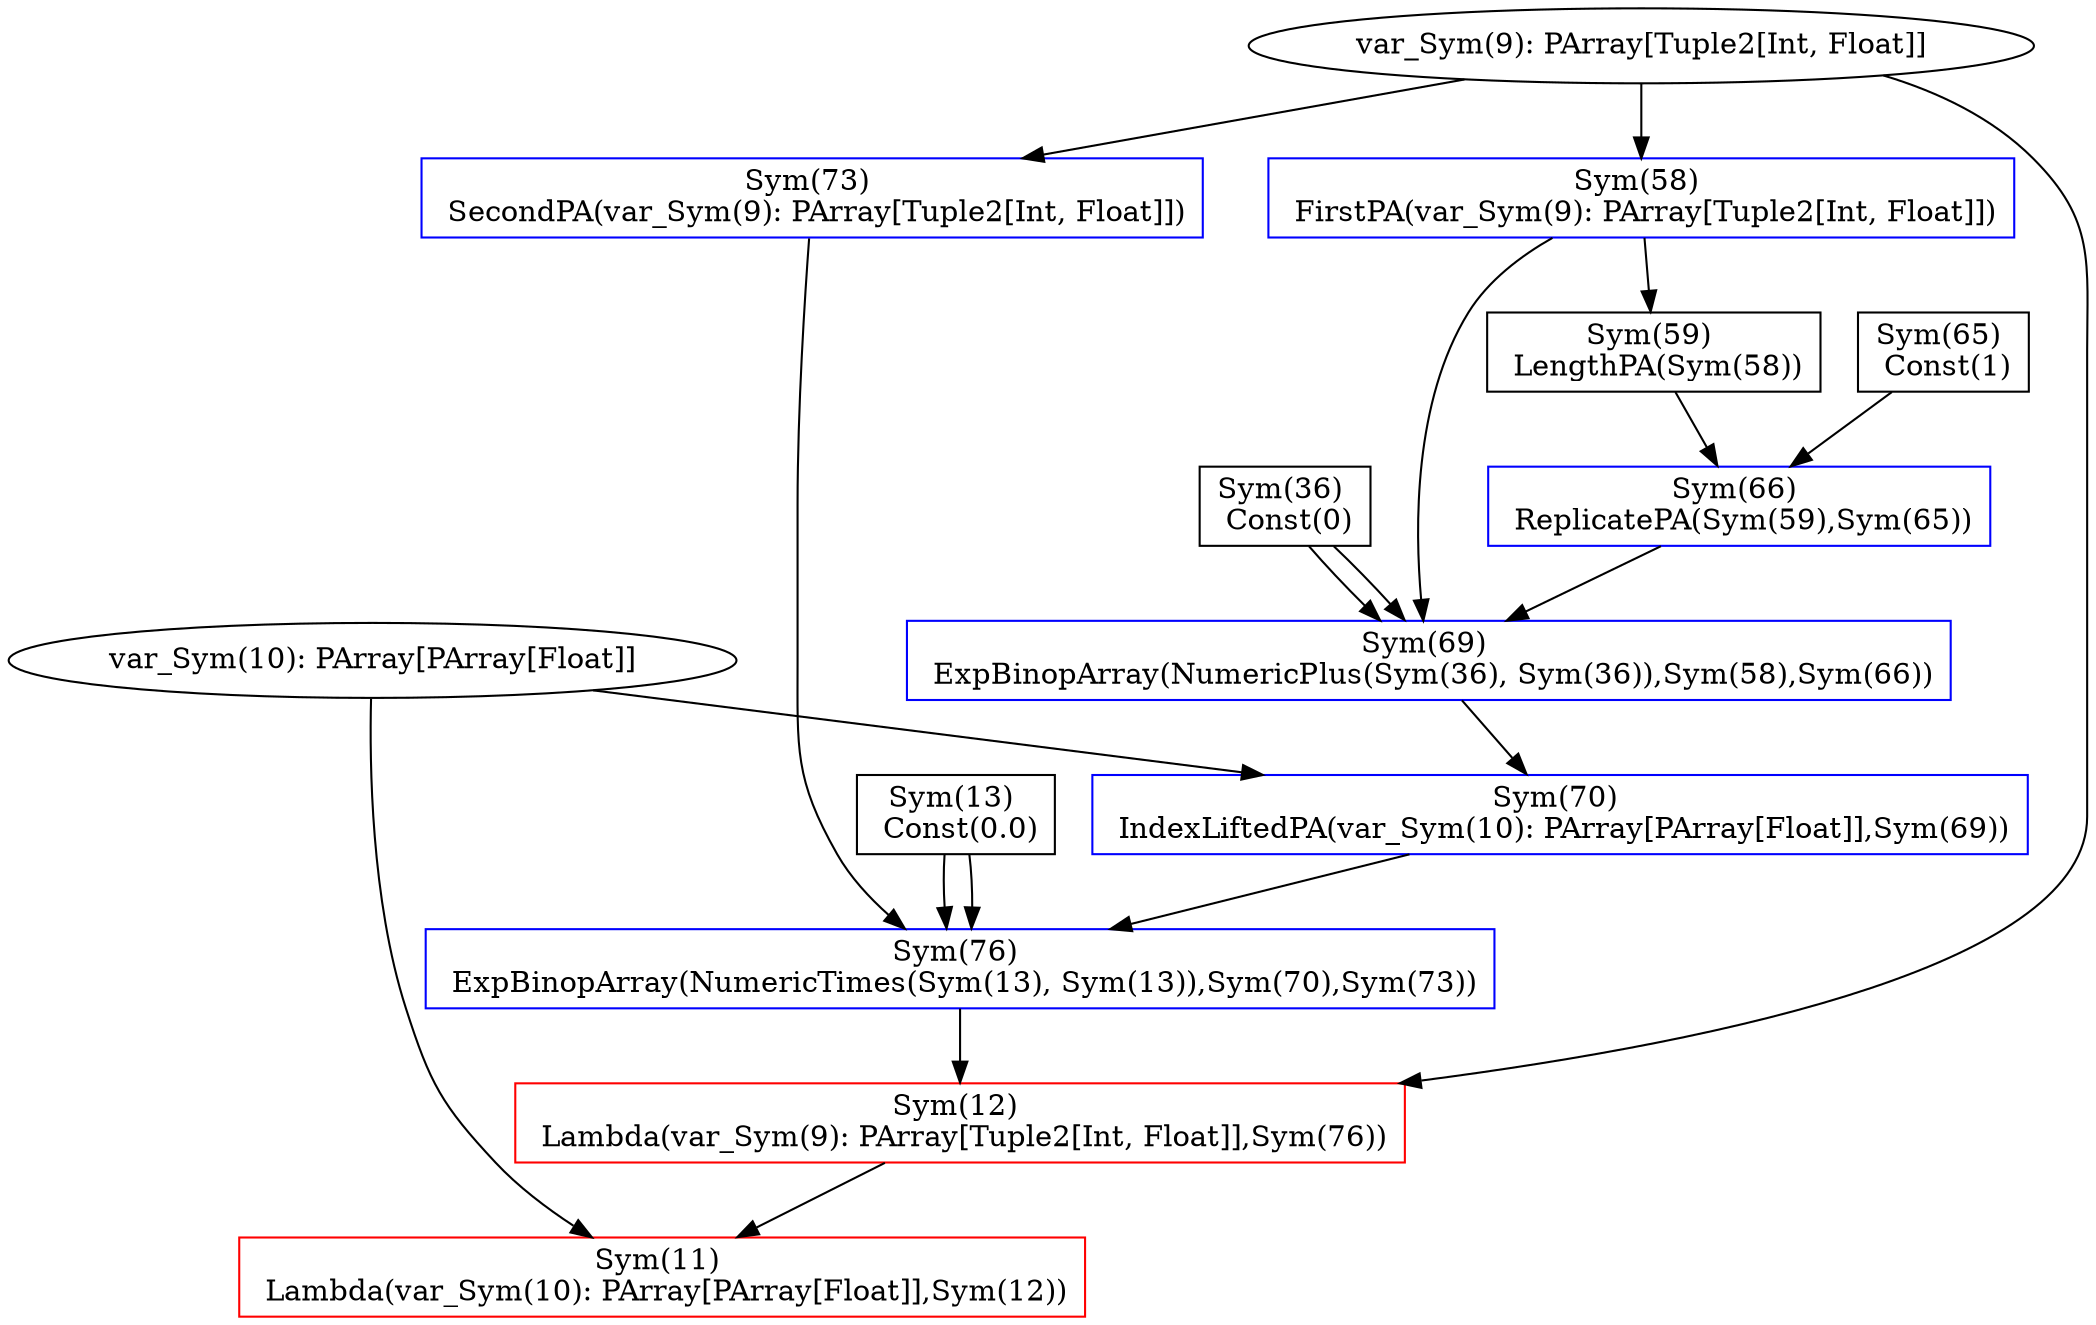 digraph G {
"Sym(13)" [
label="Sym(13) \n Const(0.0)"
shape=box
]
"Sym(36)" [
label="Sym(36) \n Const(0)"
shape=box
]
"Sym(58)" [
label="Sym(58) \n FirstPA(var_Sym(9): PArray[Tuple2[Int, Float]])"
shape=box
color=blue
]
"var_Sym(9): PArray[Tuple2[Int, Float]]" -> "Sym(58)"
"Sym(59)" [
label="Sym(59) \n LengthPA(Sym(58))"
shape=box
]
"Sym(58)" -> "Sym(59)"
"Sym(65)" [
label="Sym(65) \n Const(1)"
shape=box
]
"Sym(66)" [
label="Sym(66) \n ReplicatePA(Sym(59),Sym(65))"
shape=box
color=blue
]
"Sym(59)" -> "Sym(66)"
"Sym(65)" -> "Sym(66)"
"Sym(69)" [
label="Sym(69) \n ExpBinopArray(NumericPlus(Sym(36), Sym(36)),Sym(58),Sym(66))"
shape=box
color=blue
]
"Sym(36)" -> "Sym(69)"
"Sym(36)" -> "Sym(69)"
"Sym(58)" -> "Sym(69)"
"Sym(66)" -> "Sym(69)"
"Sym(70)" [
label="Sym(70) \n IndexLiftedPA(var_Sym(10): PArray[PArray[Float]],Sym(69))"
shape=box
color=blue
]
"var_Sym(10): PArray[PArray[Float]]" -> "Sym(70)"
"Sym(69)" -> "Sym(70)"
"Sym(73)" [
label="Sym(73) \n SecondPA(var_Sym(9): PArray[Tuple2[Int, Float]])"
shape=box
color=blue
]
"var_Sym(9): PArray[Tuple2[Int, Float]]" -> "Sym(73)"
"Sym(76)" [
label="Sym(76) \n ExpBinopArray(NumericTimes(Sym(13), Sym(13)),Sym(70),Sym(73))"
shape=box
color=blue
]
"Sym(13)" -> "Sym(76)"
"Sym(13)" -> "Sym(76)"
"Sym(70)" -> "Sym(76)"
"Sym(73)" -> "Sym(76)"
"Sym(12)" [
label="Sym(12) \n Lambda(var_Sym(9): PArray[Tuple2[Int, Float]],Sym(76))"
shape=box
color=red
]
"var_Sym(9): PArray[Tuple2[Int, Float]]" -> "Sym(12)"
"Sym(76)" -> "Sym(12)"
"Sym(11)" [
label="Sym(11) \n Lambda(var_Sym(10): PArray[PArray[Float]],Sym(12))"
shape=box
color=red
]
"var_Sym(10): PArray[PArray[Float]]" -> "Sym(11)"
"Sym(12)" -> "Sym(11)"
}

